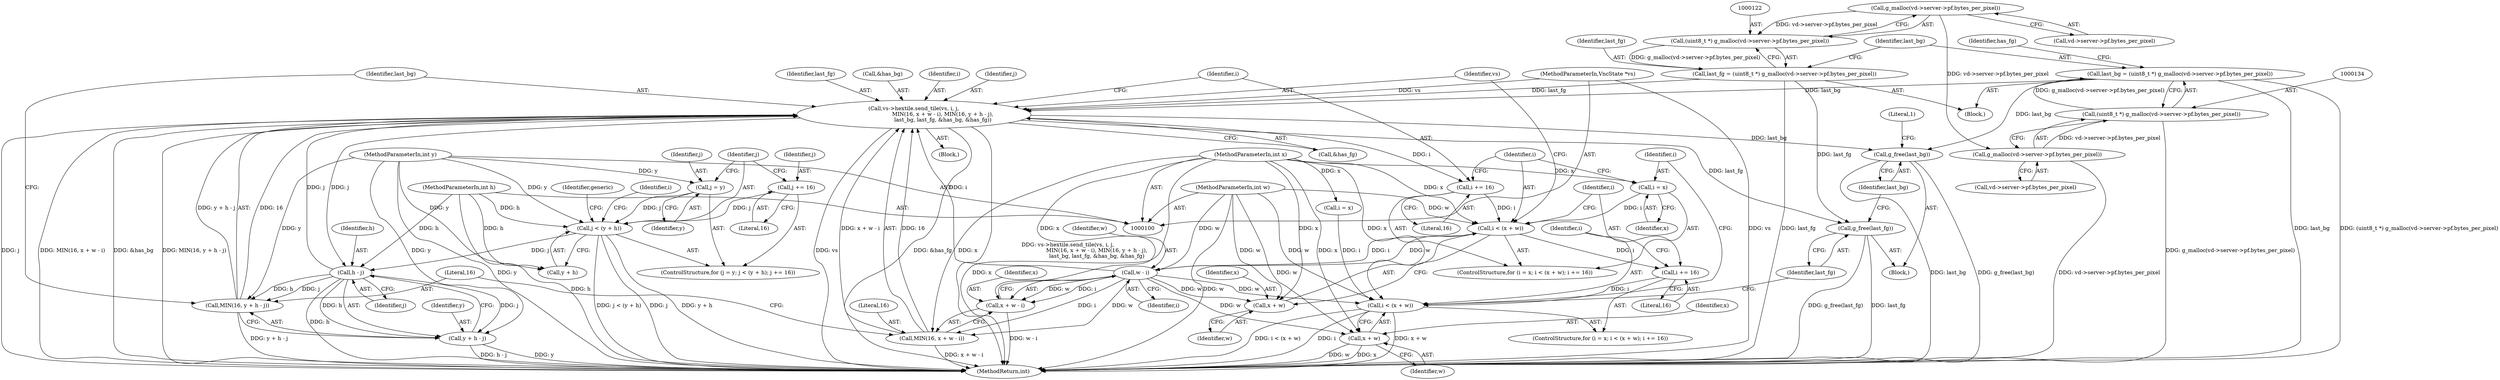 digraph "1_qemu_9f64916da20eea67121d544698676295bbb105a7@API" {
"1000187" [label="(Call,vs->hextile.send_tile(vs, i, j,\n                                  MIN(16, x + w - i), MIN(16, y + h - j),\n                                  last_bg, last_fg, &has_bg, &has_fg))"];
"1000101" [label="(MethodParameterIn,VncState *vs)"];
"1000195" [label="(Call,w - i)"];
"1000104" [label="(MethodParameterIn,int w)"];
"1000178" [label="(Call,i < (x + w))"];
"1000183" [label="(Call,i += 16)"];
"1000187" [label="(Call,vs->hextile.send_tile(vs, i, j,\n                                  MIN(16, x + w - i), MIN(16, y + h - j),\n                                  last_bg, last_fg, &has_bg, &has_fg))"];
"1000202" [label="(Call,h - j)"];
"1000105" [label="(MethodParameterIn,int h)"];
"1000152" [label="(Call,j < (y + h))"];
"1000157" [label="(Call,j += 16)"];
"1000149" [label="(Call,j = y)"];
"1000103" [label="(MethodParameterIn,int y)"];
"1000191" [label="(Call,MIN(16, x + w - i))"];
"1000102" [label="(MethodParameterIn,int x)"];
"1000198" [label="(Call,MIN(16, y + h - j))"];
"1000131" [label="(Call,last_bg = (uint8_t *) g_malloc(vd->server->pf.bytes_per_pixel))"];
"1000133" [label="(Call,(uint8_t *) g_malloc(vd->server->pf.bytes_per_pixel))"];
"1000135" [label="(Call,g_malloc(vd->server->pf.bytes_per_pixel))"];
"1000123" [label="(Call,g_malloc(vd->server->pf.bytes_per_pixel))"];
"1000119" [label="(Call,last_fg = (uint8_t *) g_malloc(vd->server->pf.bytes_per_pixel))"];
"1000121" [label="(Call,(uint8_t *) g_malloc(vd->server->pf.bytes_per_pixel))"];
"1000175" [label="(Call,i = x)"];
"1000170" [label="(Call,i += 16)"];
"1000165" [label="(Call,i < (x + w))"];
"1000167" [label="(Call,x + w)"];
"1000180" [label="(Call,x + w)"];
"1000200" [label="(Call,y + h - j)"];
"1000211" [label="(Call,g_free(last_fg))"];
"1000213" [label="(Call,g_free(last_bg))"];
"1000193" [label="(Call,x + w - i)"];
"1000187" [label="(Call,vs->hextile.send_tile(vs, i, j,\n                                  MIN(16, x + w - i), MIN(16, y + h - j),\n                                  last_bg, last_fg, &has_bg, &has_fg))"];
"1000105" [label="(MethodParameterIn,int h)"];
"1000123" [label="(Call,g_malloc(vd->server->pf.bytes_per_pixel))"];
"1000203" [label="(Identifier,h)"];
"1000131" [label="(Call,last_bg = (uint8_t *) g_malloc(vd->server->pf.bytes_per_pixel))"];
"1000300" [label="(MethodReturn,int)"];
"1000192" [label="(Literal,16)"];
"1000172" [label="(Literal,16)"];
"1000185" [label="(Literal,16)"];
"1000165" [label="(Call,i < (x + w))"];
"1000209" [label="(Call,&has_fg)"];
"1000193" [label="(Call,x + w - i)"];
"1000183" [label="(Call,i += 16)"];
"1000119" [label="(Call,last_fg = (uint8_t *) g_malloc(vd->server->pf.bytes_per_pixel))"];
"1000186" [label="(Block,)"];
"1000189" [label="(Identifier,i)"];
"1000161" [label="(ControlStructure,for (i = x; i < (x + w); i += 16))"];
"1000212" [label="(Identifier,last_fg)"];
"1000170" [label="(Call,i += 16)"];
"1000160" [label="(Block,)"];
"1000150" [label="(Identifier,j)"];
"1000199" [label="(Literal,16)"];
"1000206" [label="(Identifier,last_fg)"];
"1000175" [label="(Call,i = x)"];
"1000197" [label="(Identifier,i)"];
"1000163" [label="(Identifier,i)"];
"1000168" [label="(Identifier,x)"];
"1000204" [label="(Identifier,j)"];
"1000144" [label="(Identifier,has_fg)"];
"1000162" [label="(Call,i = x)"];
"1000124" [label="(Call,vd->server->pf.bytes_per_pixel)"];
"1000136" [label="(Call,vd->server->pf.bytes_per_pixel)"];
"1000177" [label="(Identifier,x)"];
"1000152" [label="(Call,j < (y + h))"];
"1000176" [label="(Identifier,i)"];
"1000166" [label="(Identifier,i)"];
"1000181" [label="(Identifier,x)"];
"1000180" [label="(Call,x + w)"];
"1000190" [label="(Identifier,j)"];
"1000194" [label="(Identifier,x)"];
"1000167" [label="(Call,x + w)"];
"1000198" [label="(Call,MIN(16, y + h - j))"];
"1000184" [label="(Identifier,i)"];
"1000148" [label="(ControlStructure,for (j = y; j < (y + h); j += 16))"];
"1000159" [label="(Literal,16)"];
"1000132" [label="(Identifier,last_bg)"];
"1000214" [label="(Identifier,last_bg)"];
"1000195" [label="(Call,w - i)"];
"1000135" [label="(Call,g_malloc(vd->server->pf.bytes_per_pixel))"];
"1000196" [label="(Identifier,w)"];
"1000178" [label="(Call,i < (x + w))"];
"1000174" [label="(ControlStructure,for (i = x; i < (x + w); i += 16))"];
"1000220" [label="(Identifier,generic)"];
"1000157" [label="(Call,j += 16)"];
"1000188" [label="(Identifier,vs)"];
"1000158" [label="(Identifier,j)"];
"1000106" [label="(Block,)"];
"1000169" [label="(Identifier,w)"];
"1000211" [label="(Call,g_free(last_fg))"];
"1000153" [label="(Identifier,j)"];
"1000171" [label="(Identifier,i)"];
"1000191" [label="(Call,MIN(16, x + w - i))"];
"1000103" [label="(MethodParameterIn,int y)"];
"1000213" [label="(Call,g_free(last_bg))"];
"1000101" [label="(MethodParameterIn,VncState *vs)"];
"1000120" [label="(Identifier,last_fg)"];
"1000207" [label="(Call,&has_bg)"];
"1000149" [label="(Call,j = y)"];
"1000179" [label="(Identifier,i)"];
"1000151" [label="(Identifier,y)"];
"1000205" [label="(Identifier,last_bg)"];
"1000216" [label="(Literal,1)"];
"1000202" [label="(Call,h - j)"];
"1000104" [label="(MethodParameterIn,int w)"];
"1000154" [label="(Call,y + h)"];
"1000133" [label="(Call,(uint8_t *) g_malloc(vd->server->pf.bytes_per_pixel))"];
"1000121" [label="(Call,(uint8_t *) g_malloc(vd->server->pf.bytes_per_pixel))"];
"1000200" [label="(Call,y + h - j)"];
"1000102" [label="(MethodParameterIn,int x)"];
"1000201" [label="(Identifier,y)"];
"1000182" [label="(Identifier,w)"];
"1000187" -> "1000186"  [label="AST: "];
"1000187" -> "1000209"  [label="CFG: "];
"1000188" -> "1000187"  [label="AST: "];
"1000189" -> "1000187"  [label="AST: "];
"1000190" -> "1000187"  [label="AST: "];
"1000191" -> "1000187"  [label="AST: "];
"1000198" -> "1000187"  [label="AST: "];
"1000205" -> "1000187"  [label="AST: "];
"1000206" -> "1000187"  [label="AST: "];
"1000207" -> "1000187"  [label="AST: "];
"1000209" -> "1000187"  [label="AST: "];
"1000184" -> "1000187"  [label="CFG: "];
"1000187" -> "1000300"  [label="DDG: vs"];
"1000187" -> "1000300"  [label="DDG: vs->hextile.send_tile(vs, i, j,\n                                  MIN(16, x + w - i), MIN(16, y + h - j),\n                                  last_bg, last_fg, &has_bg, &has_fg)"];
"1000187" -> "1000300"  [label="DDG: &has_fg"];
"1000187" -> "1000300"  [label="DDG: j"];
"1000187" -> "1000300"  [label="DDG: MIN(16, x + w - i)"];
"1000187" -> "1000300"  [label="DDG: &has_bg"];
"1000187" -> "1000300"  [label="DDG: MIN(16, y + h - j)"];
"1000187" -> "1000183"  [label="DDG: i"];
"1000101" -> "1000187"  [label="DDG: vs"];
"1000195" -> "1000187"  [label="DDG: i"];
"1000202" -> "1000187"  [label="DDG: j"];
"1000191" -> "1000187"  [label="DDG: 16"];
"1000191" -> "1000187"  [label="DDG: x + w - i"];
"1000198" -> "1000187"  [label="DDG: 16"];
"1000198" -> "1000187"  [label="DDG: y + h - j"];
"1000187" -> "1000202"  [label="DDG: j"];
"1000131" -> "1000187"  [label="DDG: last_bg"];
"1000119" -> "1000187"  [label="DDG: last_fg"];
"1000187" -> "1000211"  [label="DDG: last_fg"];
"1000187" -> "1000213"  [label="DDG: last_bg"];
"1000101" -> "1000100"  [label="AST: "];
"1000101" -> "1000300"  [label="DDG: vs"];
"1000195" -> "1000193"  [label="AST: "];
"1000195" -> "1000197"  [label="CFG: "];
"1000196" -> "1000195"  [label="AST: "];
"1000197" -> "1000195"  [label="AST: "];
"1000193" -> "1000195"  [label="CFG: "];
"1000195" -> "1000165"  [label="DDG: w"];
"1000195" -> "1000167"  [label="DDG: w"];
"1000195" -> "1000178"  [label="DDG: w"];
"1000195" -> "1000180"  [label="DDG: w"];
"1000195" -> "1000191"  [label="DDG: w"];
"1000195" -> "1000191"  [label="DDG: i"];
"1000195" -> "1000193"  [label="DDG: w"];
"1000195" -> "1000193"  [label="DDG: i"];
"1000104" -> "1000195"  [label="DDG: w"];
"1000178" -> "1000195"  [label="DDG: i"];
"1000104" -> "1000100"  [label="AST: "];
"1000104" -> "1000300"  [label="DDG: w"];
"1000104" -> "1000165"  [label="DDG: w"];
"1000104" -> "1000167"  [label="DDG: w"];
"1000104" -> "1000178"  [label="DDG: w"];
"1000104" -> "1000180"  [label="DDG: w"];
"1000178" -> "1000174"  [label="AST: "];
"1000178" -> "1000180"  [label="CFG: "];
"1000179" -> "1000178"  [label="AST: "];
"1000180" -> "1000178"  [label="AST: "];
"1000188" -> "1000178"  [label="CFG: "];
"1000171" -> "1000178"  [label="CFG: "];
"1000178" -> "1000170"  [label="DDG: i"];
"1000183" -> "1000178"  [label="DDG: i"];
"1000175" -> "1000178"  [label="DDG: i"];
"1000102" -> "1000178"  [label="DDG: x"];
"1000183" -> "1000174"  [label="AST: "];
"1000183" -> "1000185"  [label="CFG: "];
"1000184" -> "1000183"  [label="AST: "];
"1000185" -> "1000183"  [label="AST: "];
"1000179" -> "1000183"  [label="CFG: "];
"1000202" -> "1000200"  [label="AST: "];
"1000202" -> "1000204"  [label="CFG: "];
"1000203" -> "1000202"  [label="AST: "];
"1000204" -> "1000202"  [label="AST: "];
"1000200" -> "1000202"  [label="CFG: "];
"1000202" -> "1000300"  [label="DDG: h"];
"1000202" -> "1000198"  [label="DDG: h"];
"1000202" -> "1000198"  [label="DDG: j"];
"1000202" -> "1000200"  [label="DDG: h"];
"1000202" -> "1000200"  [label="DDG: j"];
"1000105" -> "1000202"  [label="DDG: h"];
"1000152" -> "1000202"  [label="DDG: j"];
"1000105" -> "1000100"  [label="AST: "];
"1000105" -> "1000300"  [label="DDG: h"];
"1000105" -> "1000152"  [label="DDG: h"];
"1000105" -> "1000154"  [label="DDG: h"];
"1000152" -> "1000148"  [label="AST: "];
"1000152" -> "1000154"  [label="CFG: "];
"1000153" -> "1000152"  [label="AST: "];
"1000154" -> "1000152"  [label="AST: "];
"1000163" -> "1000152"  [label="CFG: "];
"1000220" -> "1000152"  [label="CFG: "];
"1000152" -> "1000300"  [label="DDG: j < (y + h)"];
"1000152" -> "1000300"  [label="DDG: j"];
"1000152" -> "1000300"  [label="DDG: y + h"];
"1000157" -> "1000152"  [label="DDG: j"];
"1000149" -> "1000152"  [label="DDG: j"];
"1000103" -> "1000152"  [label="DDG: y"];
"1000157" -> "1000148"  [label="AST: "];
"1000157" -> "1000159"  [label="CFG: "];
"1000158" -> "1000157"  [label="AST: "];
"1000159" -> "1000157"  [label="AST: "];
"1000153" -> "1000157"  [label="CFG: "];
"1000149" -> "1000148"  [label="AST: "];
"1000149" -> "1000151"  [label="CFG: "];
"1000150" -> "1000149"  [label="AST: "];
"1000151" -> "1000149"  [label="AST: "];
"1000153" -> "1000149"  [label="CFG: "];
"1000103" -> "1000149"  [label="DDG: y"];
"1000103" -> "1000100"  [label="AST: "];
"1000103" -> "1000300"  [label="DDG: y"];
"1000103" -> "1000154"  [label="DDG: y"];
"1000103" -> "1000198"  [label="DDG: y"];
"1000103" -> "1000200"  [label="DDG: y"];
"1000191" -> "1000193"  [label="CFG: "];
"1000192" -> "1000191"  [label="AST: "];
"1000193" -> "1000191"  [label="AST: "];
"1000199" -> "1000191"  [label="CFG: "];
"1000191" -> "1000300"  [label="DDG: x + w - i"];
"1000102" -> "1000191"  [label="DDG: x"];
"1000102" -> "1000100"  [label="AST: "];
"1000102" -> "1000300"  [label="DDG: x"];
"1000102" -> "1000162"  [label="DDG: x"];
"1000102" -> "1000165"  [label="DDG: x"];
"1000102" -> "1000167"  [label="DDG: x"];
"1000102" -> "1000175"  [label="DDG: x"];
"1000102" -> "1000180"  [label="DDG: x"];
"1000102" -> "1000193"  [label="DDG: x"];
"1000198" -> "1000200"  [label="CFG: "];
"1000199" -> "1000198"  [label="AST: "];
"1000200" -> "1000198"  [label="AST: "];
"1000205" -> "1000198"  [label="CFG: "];
"1000198" -> "1000300"  [label="DDG: y + h - j"];
"1000131" -> "1000106"  [label="AST: "];
"1000131" -> "1000133"  [label="CFG: "];
"1000132" -> "1000131"  [label="AST: "];
"1000133" -> "1000131"  [label="AST: "];
"1000144" -> "1000131"  [label="CFG: "];
"1000131" -> "1000300"  [label="DDG: last_bg"];
"1000131" -> "1000300"  [label="DDG: (uint8_t *) g_malloc(vd->server->pf.bytes_per_pixel)"];
"1000133" -> "1000131"  [label="DDG: g_malloc(vd->server->pf.bytes_per_pixel)"];
"1000131" -> "1000213"  [label="DDG: last_bg"];
"1000133" -> "1000135"  [label="CFG: "];
"1000134" -> "1000133"  [label="AST: "];
"1000135" -> "1000133"  [label="AST: "];
"1000133" -> "1000300"  [label="DDG: g_malloc(vd->server->pf.bytes_per_pixel)"];
"1000135" -> "1000133"  [label="DDG: vd->server->pf.bytes_per_pixel"];
"1000135" -> "1000136"  [label="CFG: "];
"1000136" -> "1000135"  [label="AST: "];
"1000135" -> "1000300"  [label="DDG: vd->server->pf.bytes_per_pixel"];
"1000123" -> "1000135"  [label="DDG: vd->server->pf.bytes_per_pixel"];
"1000123" -> "1000121"  [label="AST: "];
"1000123" -> "1000124"  [label="CFG: "];
"1000124" -> "1000123"  [label="AST: "];
"1000121" -> "1000123"  [label="CFG: "];
"1000123" -> "1000121"  [label="DDG: vd->server->pf.bytes_per_pixel"];
"1000119" -> "1000106"  [label="AST: "];
"1000119" -> "1000121"  [label="CFG: "];
"1000120" -> "1000119"  [label="AST: "];
"1000121" -> "1000119"  [label="AST: "];
"1000132" -> "1000119"  [label="CFG: "];
"1000119" -> "1000300"  [label="DDG: last_fg"];
"1000121" -> "1000119"  [label="DDG: g_malloc(vd->server->pf.bytes_per_pixel)"];
"1000119" -> "1000211"  [label="DDG: last_fg"];
"1000122" -> "1000121"  [label="AST: "];
"1000175" -> "1000174"  [label="AST: "];
"1000175" -> "1000177"  [label="CFG: "];
"1000176" -> "1000175"  [label="AST: "];
"1000177" -> "1000175"  [label="AST: "];
"1000179" -> "1000175"  [label="CFG: "];
"1000170" -> "1000161"  [label="AST: "];
"1000170" -> "1000172"  [label="CFG: "];
"1000171" -> "1000170"  [label="AST: "];
"1000172" -> "1000170"  [label="AST: "];
"1000166" -> "1000170"  [label="CFG: "];
"1000170" -> "1000165"  [label="DDG: i"];
"1000165" -> "1000161"  [label="AST: "];
"1000165" -> "1000167"  [label="CFG: "];
"1000166" -> "1000165"  [label="AST: "];
"1000167" -> "1000165"  [label="AST: "];
"1000176" -> "1000165"  [label="CFG: "];
"1000212" -> "1000165"  [label="CFG: "];
"1000165" -> "1000300"  [label="DDG: i"];
"1000165" -> "1000300"  [label="DDG: x + w"];
"1000165" -> "1000300"  [label="DDG: i < (x + w)"];
"1000162" -> "1000165"  [label="DDG: i"];
"1000167" -> "1000169"  [label="CFG: "];
"1000168" -> "1000167"  [label="AST: "];
"1000169" -> "1000167"  [label="AST: "];
"1000167" -> "1000300"  [label="DDG: x"];
"1000167" -> "1000300"  [label="DDG: w"];
"1000180" -> "1000182"  [label="CFG: "];
"1000181" -> "1000180"  [label="AST: "];
"1000182" -> "1000180"  [label="AST: "];
"1000201" -> "1000200"  [label="AST: "];
"1000200" -> "1000300"  [label="DDG: y"];
"1000200" -> "1000300"  [label="DDG: h - j"];
"1000211" -> "1000160"  [label="AST: "];
"1000211" -> "1000212"  [label="CFG: "];
"1000212" -> "1000211"  [label="AST: "];
"1000214" -> "1000211"  [label="CFG: "];
"1000211" -> "1000300"  [label="DDG: last_fg"];
"1000211" -> "1000300"  [label="DDG: g_free(last_fg)"];
"1000213" -> "1000160"  [label="AST: "];
"1000213" -> "1000214"  [label="CFG: "];
"1000214" -> "1000213"  [label="AST: "];
"1000216" -> "1000213"  [label="CFG: "];
"1000213" -> "1000300"  [label="DDG: last_bg"];
"1000213" -> "1000300"  [label="DDG: g_free(last_bg)"];
"1000194" -> "1000193"  [label="AST: "];
"1000193" -> "1000300"  [label="DDG: w - i"];
}
